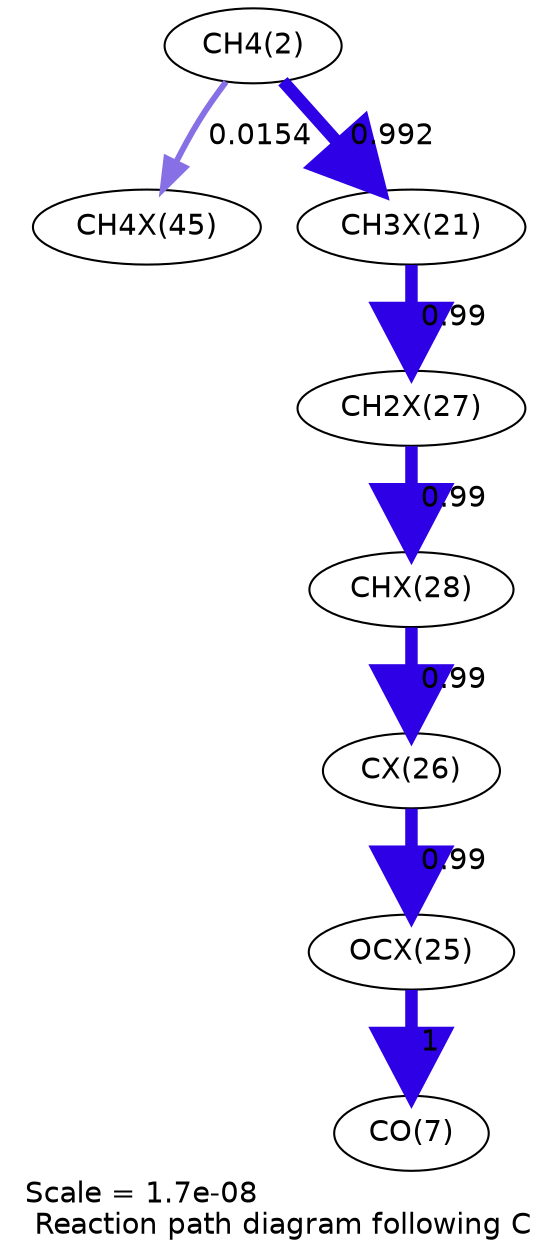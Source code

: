 digraph reaction_paths {
center=1;
s4 -> s35[fontname="Helvetica", penwidth=2.85, arrowsize=1.42, color="0.7, 0.515, 0.9"
, label=" 0.0154"];
s4 -> s27[fontname="Helvetica", penwidth=5.99, arrowsize=3, color="0.7, 1.49, 0.9"
, label=" 0.992"];
s27 -> s33[fontname="Helvetica", penwidth=5.99, arrowsize=3, color="0.7, 1.49, 0.9"
, label=" 0.99"];
s33 -> s34[fontname="Helvetica", penwidth=5.99, arrowsize=3, color="0.7, 1.49, 0.9"
, label=" 0.99"];
s34 -> s32[fontname="Helvetica", penwidth=5.99, arrowsize=3, color="0.7, 1.49, 0.9"
, label=" 0.99"];
s32 -> s31[fontname="Helvetica", penwidth=5.99, arrowsize=3, color="0.7, 1.49, 0.9"
, label=" 0.99"];
s31 -> s9[fontname="Helvetica", penwidth=6, arrowsize=3, color="0.7, 1.5, 0.9"
, label=" 1"];
s4 [ fontname="Helvetica", label="CH4(2)"];
s9 [ fontname="Helvetica", label="CO(7)"];
s27 [ fontname="Helvetica", label="CH3X(21)"];
s31 [ fontname="Helvetica", label="OCX(25)"];
s32 [ fontname="Helvetica", label="CX(26)"];
s33 [ fontname="Helvetica", label="CH2X(27)"];
s34 [ fontname="Helvetica", label="CHX(28)"];
s35 [ fontname="Helvetica", label="CH4X(45)"];
 label = "Scale = 1.7e-08\l Reaction path diagram following C";
 fontname = "Helvetica";
}
